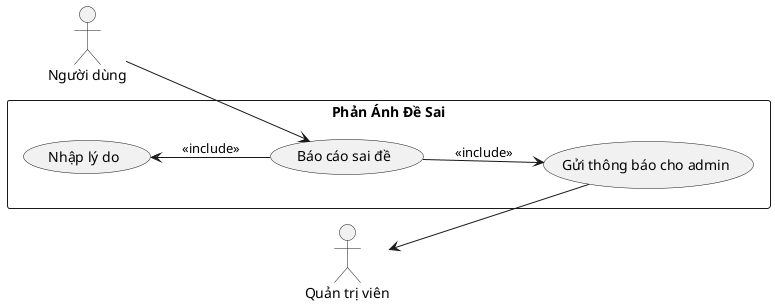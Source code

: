 @startuml
left to right direction
skinparam packageStyle rectangle

actor "Người dùng" as user
actor "Quản trị viên" as admin

rectangle "Phản Ánh Đề Sai" {
  usecase "Báo cáo sai đề" as UC1
  usecase "Nhập lý do" as UC3
  usecase "Gửi thông báo cho admin" as UC2

  user --> UC1
  UC3 <-- UC1 : <<include>>
  UC1 --> UC2 : <<include>>
}

admin <-- UC2 
@enduml